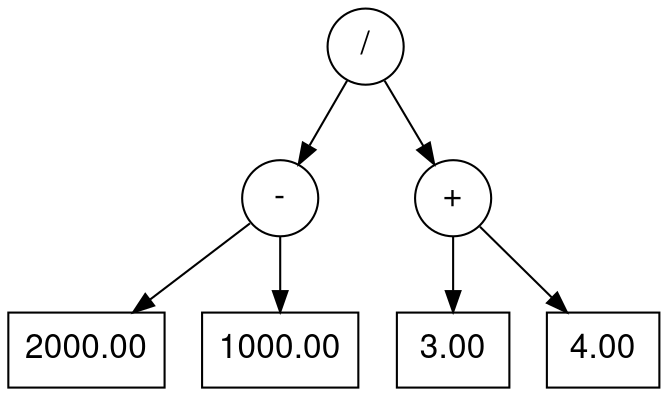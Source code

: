 digraph g {
fontname="Helvetica,Arial,sans-serif"
node [fontname="Helvetica,Arial,sans-serif"]
edge [fontname="Helvetica,Arial,sans-serif"]
node [
	fontsize = "16"
	shape = "ellipse"
];

edge [ ];

"0/0"[
	label = "/"
	shape=circle
];

"0/1"[
	label = "-"
	shape=circle
];

"0/0" -> "0/1"

"128/1"[
	label = "+"
	shape=circle
];

"0/0" -> "128/1"

"0/2"[
	label = "{<f0> 2000.00}"
	shape=record
];

"0/1" -> "0/2"

"64/2"[
	label = "{<f0> 1000.00}"
	shape=record
];

"0/1" -> "64/2"

"128/2"[
	label = "{<f0> 3.00}"
	shape=record
];

"128/1" -> "128/2"

"192/2"[
	label = "{<f0> 4.00}"
	shape=record
];

"128/1" -> "192/2"

}
